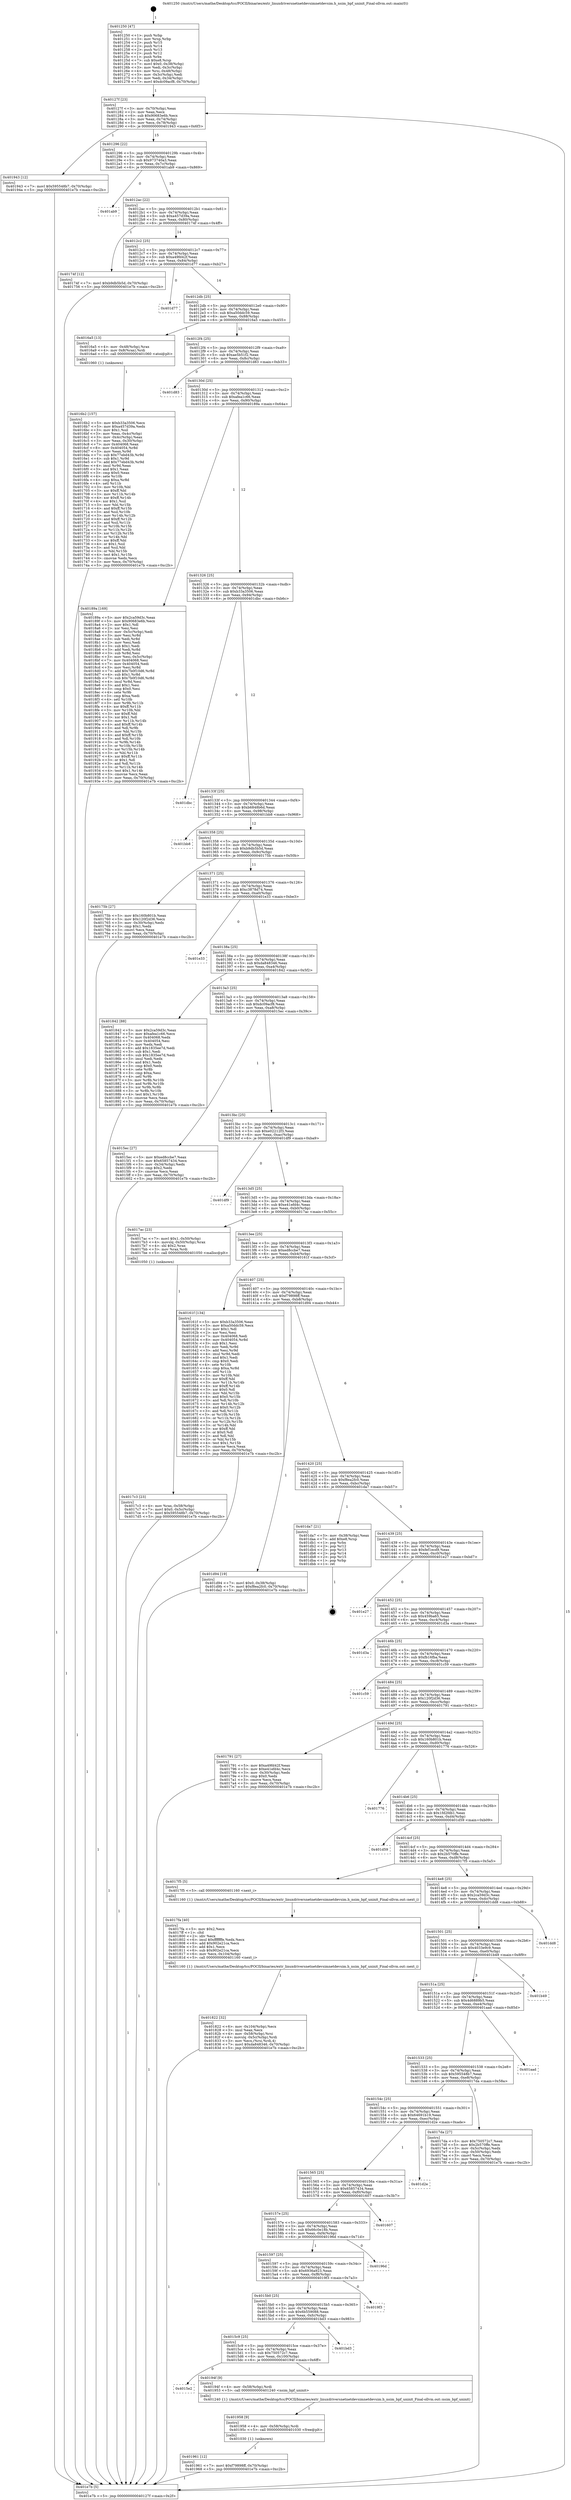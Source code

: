 digraph "0x401250" {
  label = "0x401250 (/mnt/c/Users/mathe/Desktop/tcc/POCII/binaries/extr_linuxdriversnetnetdevsimnetdevsim.h_nsim_bpf_uninit_Final-ollvm.out::main(0))"
  labelloc = "t"
  node[shape=record]

  Entry [label="",width=0.3,height=0.3,shape=circle,fillcolor=black,style=filled]
  "0x40127f" [label="{
     0x40127f [23]\l
     | [instrs]\l
     &nbsp;&nbsp;0x40127f \<+3\>: mov -0x70(%rbp),%eax\l
     &nbsp;&nbsp;0x401282 \<+2\>: mov %eax,%ecx\l
     &nbsp;&nbsp;0x401284 \<+6\>: sub $0x90683e6b,%ecx\l
     &nbsp;&nbsp;0x40128a \<+3\>: mov %eax,-0x74(%rbp)\l
     &nbsp;&nbsp;0x40128d \<+3\>: mov %ecx,-0x78(%rbp)\l
     &nbsp;&nbsp;0x401290 \<+6\>: je 0000000000401943 \<main+0x6f3\>\l
  }"]
  "0x401943" [label="{
     0x401943 [12]\l
     | [instrs]\l
     &nbsp;&nbsp;0x401943 \<+7\>: movl $0x595548b7,-0x70(%rbp)\l
     &nbsp;&nbsp;0x40194a \<+5\>: jmp 0000000000401e7b \<main+0xc2b\>\l
  }"]
  "0x401296" [label="{
     0x401296 [22]\l
     | [instrs]\l
     &nbsp;&nbsp;0x401296 \<+5\>: jmp 000000000040129b \<main+0x4b\>\l
     &nbsp;&nbsp;0x40129b \<+3\>: mov -0x74(%rbp),%eax\l
     &nbsp;&nbsp;0x40129e \<+5\>: sub $0x973740a3,%eax\l
     &nbsp;&nbsp;0x4012a3 \<+3\>: mov %eax,-0x7c(%rbp)\l
     &nbsp;&nbsp;0x4012a6 \<+6\>: je 0000000000401ab9 \<main+0x869\>\l
  }"]
  Exit [label="",width=0.3,height=0.3,shape=circle,fillcolor=black,style=filled,peripheries=2]
  "0x401ab9" [label="{
     0x401ab9\l
  }", style=dashed]
  "0x4012ac" [label="{
     0x4012ac [22]\l
     | [instrs]\l
     &nbsp;&nbsp;0x4012ac \<+5\>: jmp 00000000004012b1 \<main+0x61\>\l
     &nbsp;&nbsp;0x4012b1 \<+3\>: mov -0x74(%rbp),%eax\l
     &nbsp;&nbsp;0x4012b4 \<+5\>: sub $0xa457d39a,%eax\l
     &nbsp;&nbsp;0x4012b9 \<+3\>: mov %eax,-0x80(%rbp)\l
     &nbsp;&nbsp;0x4012bc \<+6\>: je 000000000040174f \<main+0x4ff\>\l
  }"]
  "0x401961" [label="{
     0x401961 [12]\l
     | [instrs]\l
     &nbsp;&nbsp;0x401961 \<+7\>: movl $0xf79898ff,-0x70(%rbp)\l
     &nbsp;&nbsp;0x401968 \<+5\>: jmp 0000000000401e7b \<main+0xc2b\>\l
  }"]
  "0x40174f" [label="{
     0x40174f [12]\l
     | [instrs]\l
     &nbsp;&nbsp;0x40174f \<+7\>: movl $0xb9db5b5d,-0x70(%rbp)\l
     &nbsp;&nbsp;0x401756 \<+5\>: jmp 0000000000401e7b \<main+0xc2b\>\l
  }"]
  "0x4012c2" [label="{
     0x4012c2 [25]\l
     | [instrs]\l
     &nbsp;&nbsp;0x4012c2 \<+5\>: jmp 00000000004012c7 \<main+0x77\>\l
     &nbsp;&nbsp;0x4012c7 \<+3\>: mov -0x74(%rbp),%eax\l
     &nbsp;&nbsp;0x4012ca \<+5\>: sub $0xa49fd42f,%eax\l
     &nbsp;&nbsp;0x4012cf \<+6\>: mov %eax,-0x84(%rbp)\l
     &nbsp;&nbsp;0x4012d5 \<+6\>: je 0000000000401d77 \<main+0xb27\>\l
  }"]
  "0x401958" [label="{
     0x401958 [9]\l
     | [instrs]\l
     &nbsp;&nbsp;0x401958 \<+4\>: mov -0x58(%rbp),%rdi\l
     &nbsp;&nbsp;0x40195c \<+5\>: call 0000000000401030 \<free@plt\>\l
     | [calls]\l
     &nbsp;&nbsp;0x401030 \{1\} (unknown)\l
  }"]
  "0x401d77" [label="{
     0x401d77\l
  }", style=dashed]
  "0x4012db" [label="{
     0x4012db [25]\l
     | [instrs]\l
     &nbsp;&nbsp;0x4012db \<+5\>: jmp 00000000004012e0 \<main+0x90\>\l
     &nbsp;&nbsp;0x4012e0 \<+3\>: mov -0x74(%rbp),%eax\l
     &nbsp;&nbsp;0x4012e3 \<+5\>: sub $0xa50ddc59,%eax\l
     &nbsp;&nbsp;0x4012e8 \<+6\>: mov %eax,-0x88(%rbp)\l
     &nbsp;&nbsp;0x4012ee \<+6\>: je 00000000004016a5 \<main+0x455\>\l
  }"]
  "0x4015e2" [label="{
     0x4015e2\l
  }", style=dashed]
  "0x4016a5" [label="{
     0x4016a5 [13]\l
     | [instrs]\l
     &nbsp;&nbsp;0x4016a5 \<+4\>: mov -0x48(%rbp),%rax\l
     &nbsp;&nbsp;0x4016a9 \<+4\>: mov 0x8(%rax),%rdi\l
     &nbsp;&nbsp;0x4016ad \<+5\>: call 0000000000401060 \<atoi@plt\>\l
     | [calls]\l
     &nbsp;&nbsp;0x401060 \{1\} (unknown)\l
  }"]
  "0x4012f4" [label="{
     0x4012f4 [25]\l
     | [instrs]\l
     &nbsp;&nbsp;0x4012f4 \<+5\>: jmp 00000000004012f9 \<main+0xa9\>\l
     &nbsp;&nbsp;0x4012f9 \<+3\>: mov -0x74(%rbp),%eax\l
     &nbsp;&nbsp;0x4012fc \<+5\>: sub $0xae5b51f2,%eax\l
     &nbsp;&nbsp;0x401301 \<+6\>: mov %eax,-0x8c(%rbp)\l
     &nbsp;&nbsp;0x401307 \<+6\>: je 0000000000401d83 \<main+0xb33\>\l
  }"]
  "0x40194f" [label="{
     0x40194f [9]\l
     | [instrs]\l
     &nbsp;&nbsp;0x40194f \<+4\>: mov -0x58(%rbp),%rdi\l
     &nbsp;&nbsp;0x401953 \<+5\>: call 0000000000401240 \<nsim_bpf_uninit\>\l
     | [calls]\l
     &nbsp;&nbsp;0x401240 \{1\} (/mnt/c/Users/mathe/Desktop/tcc/POCII/binaries/extr_linuxdriversnetnetdevsimnetdevsim.h_nsim_bpf_uninit_Final-ollvm.out::nsim_bpf_uninit)\l
  }"]
  "0x401d83" [label="{
     0x401d83\l
  }", style=dashed]
  "0x40130d" [label="{
     0x40130d [25]\l
     | [instrs]\l
     &nbsp;&nbsp;0x40130d \<+5\>: jmp 0000000000401312 \<main+0xc2\>\l
     &nbsp;&nbsp;0x401312 \<+3\>: mov -0x74(%rbp),%eax\l
     &nbsp;&nbsp;0x401315 \<+5\>: sub $0xafea1c66,%eax\l
     &nbsp;&nbsp;0x40131a \<+6\>: mov %eax,-0x90(%rbp)\l
     &nbsp;&nbsp;0x401320 \<+6\>: je 000000000040189a \<main+0x64a\>\l
  }"]
  "0x4015c9" [label="{
     0x4015c9 [25]\l
     | [instrs]\l
     &nbsp;&nbsp;0x4015c9 \<+5\>: jmp 00000000004015ce \<main+0x37e\>\l
     &nbsp;&nbsp;0x4015ce \<+3\>: mov -0x74(%rbp),%eax\l
     &nbsp;&nbsp;0x4015d1 \<+5\>: sub $0x750572c7,%eax\l
     &nbsp;&nbsp;0x4015d6 \<+6\>: mov %eax,-0x100(%rbp)\l
     &nbsp;&nbsp;0x4015dc \<+6\>: je 000000000040194f \<main+0x6ff\>\l
  }"]
  "0x40189a" [label="{
     0x40189a [169]\l
     | [instrs]\l
     &nbsp;&nbsp;0x40189a \<+5\>: mov $0x2ca59d3c,%eax\l
     &nbsp;&nbsp;0x40189f \<+5\>: mov $0x90683e6b,%ecx\l
     &nbsp;&nbsp;0x4018a4 \<+2\>: mov $0x1,%dl\l
     &nbsp;&nbsp;0x4018a6 \<+2\>: xor %esi,%esi\l
     &nbsp;&nbsp;0x4018a8 \<+3\>: mov -0x5c(%rbp),%edi\l
     &nbsp;&nbsp;0x4018ab \<+3\>: mov %esi,%r8d\l
     &nbsp;&nbsp;0x4018ae \<+3\>: sub %edi,%r8d\l
     &nbsp;&nbsp;0x4018b1 \<+2\>: mov %esi,%edi\l
     &nbsp;&nbsp;0x4018b3 \<+3\>: sub $0x1,%edi\l
     &nbsp;&nbsp;0x4018b6 \<+3\>: add %edi,%r8d\l
     &nbsp;&nbsp;0x4018b9 \<+3\>: sub %r8d,%esi\l
     &nbsp;&nbsp;0x4018bc \<+3\>: mov %esi,-0x5c(%rbp)\l
     &nbsp;&nbsp;0x4018bf \<+7\>: mov 0x404068,%esi\l
     &nbsp;&nbsp;0x4018c6 \<+7\>: mov 0x404054,%edi\l
     &nbsp;&nbsp;0x4018cd \<+3\>: mov %esi,%r8d\l
     &nbsp;&nbsp;0x4018d0 \<+7\>: add $0x7b0f10d6,%r8d\l
     &nbsp;&nbsp;0x4018d7 \<+4\>: sub $0x1,%r8d\l
     &nbsp;&nbsp;0x4018db \<+7\>: sub $0x7b0f10d6,%r8d\l
     &nbsp;&nbsp;0x4018e2 \<+4\>: imul %r8d,%esi\l
     &nbsp;&nbsp;0x4018e6 \<+3\>: and $0x1,%esi\l
     &nbsp;&nbsp;0x4018e9 \<+3\>: cmp $0x0,%esi\l
     &nbsp;&nbsp;0x4018ec \<+4\>: sete %r9b\l
     &nbsp;&nbsp;0x4018f0 \<+3\>: cmp $0xa,%edi\l
     &nbsp;&nbsp;0x4018f3 \<+4\>: setl %r10b\l
     &nbsp;&nbsp;0x4018f7 \<+3\>: mov %r9b,%r11b\l
     &nbsp;&nbsp;0x4018fa \<+4\>: xor $0xff,%r11b\l
     &nbsp;&nbsp;0x4018fe \<+3\>: mov %r10b,%bl\l
     &nbsp;&nbsp;0x401901 \<+3\>: xor $0xff,%bl\l
     &nbsp;&nbsp;0x401904 \<+3\>: xor $0x1,%dl\l
     &nbsp;&nbsp;0x401907 \<+3\>: mov %r11b,%r14b\l
     &nbsp;&nbsp;0x40190a \<+4\>: and $0xff,%r14b\l
     &nbsp;&nbsp;0x40190e \<+3\>: and %dl,%r9b\l
     &nbsp;&nbsp;0x401911 \<+3\>: mov %bl,%r15b\l
     &nbsp;&nbsp;0x401914 \<+4\>: and $0xff,%r15b\l
     &nbsp;&nbsp;0x401918 \<+3\>: and %dl,%r10b\l
     &nbsp;&nbsp;0x40191b \<+3\>: or %r9b,%r14b\l
     &nbsp;&nbsp;0x40191e \<+3\>: or %r10b,%r15b\l
     &nbsp;&nbsp;0x401921 \<+3\>: xor %r15b,%r14b\l
     &nbsp;&nbsp;0x401924 \<+3\>: or %bl,%r11b\l
     &nbsp;&nbsp;0x401927 \<+4\>: xor $0xff,%r11b\l
     &nbsp;&nbsp;0x40192b \<+3\>: or $0x1,%dl\l
     &nbsp;&nbsp;0x40192e \<+3\>: and %dl,%r11b\l
     &nbsp;&nbsp;0x401931 \<+3\>: or %r11b,%r14b\l
     &nbsp;&nbsp;0x401934 \<+4\>: test $0x1,%r14b\l
     &nbsp;&nbsp;0x401938 \<+3\>: cmovne %ecx,%eax\l
     &nbsp;&nbsp;0x40193b \<+3\>: mov %eax,-0x70(%rbp)\l
     &nbsp;&nbsp;0x40193e \<+5\>: jmp 0000000000401e7b \<main+0xc2b\>\l
  }"]
  "0x401326" [label="{
     0x401326 [25]\l
     | [instrs]\l
     &nbsp;&nbsp;0x401326 \<+5\>: jmp 000000000040132b \<main+0xdb\>\l
     &nbsp;&nbsp;0x40132b \<+3\>: mov -0x74(%rbp),%eax\l
     &nbsp;&nbsp;0x40132e \<+5\>: sub $0xb33a3506,%eax\l
     &nbsp;&nbsp;0x401333 \<+6\>: mov %eax,-0x94(%rbp)\l
     &nbsp;&nbsp;0x401339 \<+6\>: je 0000000000401dbc \<main+0xb6c\>\l
  }"]
  "0x401bd3" [label="{
     0x401bd3\l
  }", style=dashed]
  "0x401dbc" [label="{
     0x401dbc\l
  }", style=dashed]
  "0x40133f" [label="{
     0x40133f [25]\l
     | [instrs]\l
     &nbsp;&nbsp;0x40133f \<+5\>: jmp 0000000000401344 \<main+0xf4\>\l
     &nbsp;&nbsp;0x401344 \<+3\>: mov -0x74(%rbp),%eax\l
     &nbsp;&nbsp;0x401347 \<+5\>: sub $0xb6848b6d,%eax\l
     &nbsp;&nbsp;0x40134c \<+6\>: mov %eax,-0x98(%rbp)\l
     &nbsp;&nbsp;0x401352 \<+6\>: je 0000000000401bb8 \<main+0x968\>\l
  }"]
  "0x4015b0" [label="{
     0x4015b0 [25]\l
     | [instrs]\l
     &nbsp;&nbsp;0x4015b0 \<+5\>: jmp 00000000004015b5 \<main+0x365\>\l
     &nbsp;&nbsp;0x4015b5 \<+3\>: mov -0x74(%rbp),%eax\l
     &nbsp;&nbsp;0x4015b8 \<+5\>: sub $0x6b559088,%eax\l
     &nbsp;&nbsp;0x4015bd \<+6\>: mov %eax,-0xfc(%rbp)\l
     &nbsp;&nbsp;0x4015c3 \<+6\>: je 0000000000401bd3 \<main+0x983\>\l
  }"]
  "0x401bb8" [label="{
     0x401bb8\l
  }", style=dashed]
  "0x401358" [label="{
     0x401358 [25]\l
     | [instrs]\l
     &nbsp;&nbsp;0x401358 \<+5\>: jmp 000000000040135d \<main+0x10d\>\l
     &nbsp;&nbsp;0x40135d \<+3\>: mov -0x74(%rbp),%eax\l
     &nbsp;&nbsp;0x401360 \<+5\>: sub $0xb9db5b5d,%eax\l
     &nbsp;&nbsp;0x401365 \<+6\>: mov %eax,-0x9c(%rbp)\l
     &nbsp;&nbsp;0x40136b \<+6\>: je 000000000040175b \<main+0x50b\>\l
  }"]
  "0x4019f3" [label="{
     0x4019f3\l
  }", style=dashed]
  "0x40175b" [label="{
     0x40175b [27]\l
     | [instrs]\l
     &nbsp;&nbsp;0x40175b \<+5\>: mov $0x160b801b,%eax\l
     &nbsp;&nbsp;0x401760 \<+5\>: mov $0x120f2d36,%ecx\l
     &nbsp;&nbsp;0x401765 \<+3\>: mov -0x30(%rbp),%edx\l
     &nbsp;&nbsp;0x401768 \<+3\>: cmp $0x1,%edx\l
     &nbsp;&nbsp;0x40176b \<+3\>: cmovl %ecx,%eax\l
     &nbsp;&nbsp;0x40176e \<+3\>: mov %eax,-0x70(%rbp)\l
     &nbsp;&nbsp;0x401771 \<+5\>: jmp 0000000000401e7b \<main+0xc2b\>\l
  }"]
  "0x401371" [label="{
     0x401371 [25]\l
     | [instrs]\l
     &nbsp;&nbsp;0x401371 \<+5\>: jmp 0000000000401376 \<main+0x126\>\l
     &nbsp;&nbsp;0x401376 \<+3\>: mov -0x74(%rbp),%eax\l
     &nbsp;&nbsp;0x401379 \<+5\>: sub $0xc3878d74,%eax\l
     &nbsp;&nbsp;0x40137e \<+6\>: mov %eax,-0xa0(%rbp)\l
     &nbsp;&nbsp;0x401384 \<+6\>: je 0000000000401e33 \<main+0xbe3\>\l
  }"]
  "0x401597" [label="{
     0x401597 [25]\l
     | [instrs]\l
     &nbsp;&nbsp;0x401597 \<+5\>: jmp 000000000040159c \<main+0x34c\>\l
     &nbsp;&nbsp;0x40159c \<+3\>: mov -0x74(%rbp),%eax\l
     &nbsp;&nbsp;0x40159f \<+5\>: sub $0x6936a923,%eax\l
     &nbsp;&nbsp;0x4015a4 \<+6\>: mov %eax,-0xf8(%rbp)\l
     &nbsp;&nbsp;0x4015aa \<+6\>: je 00000000004019f3 \<main+0x7a3\>\l
  }"]
  "0x401e33" [label="{
     0x401e33\l
  }", style=dashed]
  "0x40138a" [label="{
     0x40138a [25]\l
     | [instrs]\l
     &nbsp;&nbsp;0x40138a \<+5\>: jmp 000000000040138f \<main+0x13f\>\l
     &nbsp;&nbsp;0x40138f \<+3\>: mov -0x74(%rbp),%eax\l
     &nbsp;&nbsp;0x401392 \<+5\>: sub $0xda848346,%eax\l
     &nbsp;&nbsp;0x401397 \<+6\>: mov %eax,-0xa4(%rbp)\l
     &nbsp;&nbsp;0x40139d \<+6\>: je 0000000000401842 \<main+0x5f2\>\l
  }"]
  "0x40196d" [label="{
     0x40196d\l
  }", style=dashed]
  "0x401842" [label="{
     0x401842 [88]\l
     | [instrs]\l
     &nbsp;&nbsp;0x401842 \<+5\>: mov $0x2ca59d3c,%eax\l
     &nbsp;&nbsp;0x401847 \<+5\>: mov $0xafea1c66,%ecx\l
     &nbsp;&nbsp;0x40184c \<+7\>: mov 0x404068,%edx\l
     &nbsp;&nbsp;0x401853 \<+7\>: mov 0x404054,%esi\l
     &nbsp;&nbsp;0x40185a \<+2\>: mov %edx,%edi\l
     &nbsp;&nbsp;0x40185c \<+6\>: add $0x1835ee7d,%edi\l
     &nbsp;&nbsp;0x401862 \<+3\>: sub $0x1,%edi\l
     &nbsp;&nbsp;0x401865 \<+6\>: sub $0x1835ee7d,%edi\l
     &nbsp;&nbsp;0x40186b \<+3\>: imul %edi,%edx\l
     &nbsp;&nbsp;0x40186e \<+3\>: and $0x1,%edx\l
     &nbsp;&nbsp;0x401871 \<+3\>: cmp $0x0,%edx\l
     &nbsp;&nbsp;0x401874 \<+4\>: sete %r8b\l
     &nbsp;&nbsp;0x401878 \<+3\>: cmp $0xa,%esi\l
     &nbsp;&nbsp;0x40187b \<+4\>: setl %r9b\l
     &nbsp;&nbsp;0x40187f \<+3\>: mov %r8b,%r10b\l
     &nbsp;&nbsp;0x401882 \<+3\>: and %r9b,%r10b\l
     &nbsp;&nbsp;0x401885 \<+3\>: xor %r9b,%r8b\l
     &nbsp;&nbsp;0x401888 \<+3\>: or %r8b,%r10b\l
     &nbsp;&nbsp;0x40188b \<+4\>: test $0x1,%r10b\l
     &nbsp;&nbsp;0x40188f \<+3\>: cmovne %ecx,%eax\l
     &nbsp;&nbsp;0x401892 \<+3\>: mov %eax,-0x70(%rbp)\l
     &nbsp;&nbsp;0x401895 \<+5\>: jmp 0000000000401e7b \<main+0xc2b\>\l
  }"]
  "0x4013a3" [label="{
     0x4013a3 [25]\l
     | [instrs]\l
     &nbsp;&nbsp;0x4013a3 \<+5\>: jmp 00000000004013a8 \<main+0x158\>\l
     &nbsp;&nbsp;0x4013a8 \<+3\>: mov -0x74(%rbp),%eax\l
     &nbsp;&nbsp;0x4013ab \<+5\>: sub $0xdc09acf8,%eax\l
     &nbsp;&nbsp;0x4013b0 \<+6\>: mov %eax,-0xa8(%rbp)\l
     &nbsp;&nbsp;0x4013b6 \<+6\>: je 00000000004015ec \<main+0x39c\>\l
  }"]
  "0x40157e" [label="{
     0x40157e [25]\l
     | [instrs]\l
     &nbsp;&nbsp;0x40157e \<+5\>: jmp 0000000000401583 \<main+0x333\>\l
     &nbsp;&nbsp;0x401583 \<+3\>: mov -0x74(%rbp),%eax\l
     &nbsp;&nbsp;0x401586 \<+5\>: sub $0x66c0e18b,%eax\l
     &nbsp;&nbsp;0x40158b \<+6\>: mov %eax,-0xf4(%rbp)\l
     &nbsp;&nbsp;0x401591 \<+6\>: je 000000000040196d \<main+0x71d\>\l
  }"]
  "0x4015ec" [label="{
     0x4015ec [27]\l
     | [instrs]\l
     &nbsp;&nbsp;0x4015ec \<+5\>: mov $0xed8ccbe7,%eax\l
     &nbsp;&nbsp;0x4015f1 \<+5\>: mov $0x65857434,%ecx\l
     &nbsp;&nbsp;0x4015f6 \<+3\>: mov -0x34(%rbp),%edx\l
     &nbsp;&nbsp;0x4015f9 \<+3\>: cmp $0x2,%edx\l
     &nbsp;&nbsp;0x4015fc \<+3\>: cmovne %ecx,%eax\l
     &nbsp;&nbsp;0x4015ff \<+3\>: mov %eax,-0x70(%rbp)\l
     &nbsp;&nbsp;0x401602 \<+5\>: jmp 0000000000401e7b \<main+0xc2b\>\l
  }"]
  "0x4013bc" [label="{
     0x4013bc [25]\l
     | [instrs]\l
     &nbsp;&nbsp;0x4013bc \<+5\>: jmp 00000000004013c1 \<main+0x171\>\l
     &nbsp;&nbsp;0x4013c1 \<+3\>: mov -0x74(%rbp),%eax\l
     &nbsp;&nbsp;0x4013c4 \<+5\>: sub $0xe02212f3,%eax\l
     &nbsp;&nbsp;0x4013c9 \<+6\>: mov %eax,-0xac(%rbp)\l
     &nbsp;&nbsp;0x4013cf \<+6\>: je 0000000000401df9 \<main+0xba9\>\l
  }"]
  "0x401e7b" [label="{
     0x401e7b [5]\l
     | [instrs]\l
     &nbsp;&nbsp;0x401e7b \<+5\>: jmp 000000000040127f \<main+0x2f\>\l
  }"]
  "0x401250" [label="{
     0x401250 [47]\l
     | [instrs]\l
     &nbsp;&nbsp;0x401250 \<+1\>: push %rbp\l
     &nbsp;&nbsp;0x401251 \<+3\>: mov %rsp,%rbp\l
     &nbsp;&nbsp;0x401254 \<+2\>: push %r15\l
     &nbsp;&nbsp;0x401256 \<+2\>: push %r14\l
     &nbsp;&nbsp;0x401258 \<+2\>: push %r13\l
     &nbsp;&nbsp;0x40125a \<+2\>: push %r12\l
     &nbsp;&nbsp;0x40125c \<+1\>: push %rbx\l
     &nbsp;&nbsp;0x40125d \<+7\>: sub $0xe8,%rsp\l
     &nbsp;&nbsp;0x401264 \<+7\>: movl $0x0,-0x38(%rbp)\l
     &nbsp;&nbsp;0x40126b \<+3\>: mov %edi,-0x3c(%rbp)\l
     &nbsp;&nbsp;0x40126e \<+4\>: mov %rsi,-0x48(%rbp)\l
     &nbsp;&nbsp;0x401272 \<+3\>: mov -0x3c(%rbp),%edi\l
     &nbsp;&nbsp;0x401275 \<+3\>: mov %edi,-0x34(%rbp)\l
     &nbsp;&nbsp;0x401278 \<+7\>: movl $0xdc09acf8,-0x70(%rbp)\l
  }"]
  "0x401607" [label="{
     0x401607\l
  }", style=dashed]
  "0x401df9" [label="{
     0x401df9\l
  }", style=dashed]
  "0x4013d5" [label="{
     0x4013d5 [25]\l
     | [instrs]\l
     &nbsp;&nbsp;0x4013d5 \<+5\>: jmp 00000000004013da \<main+0x18a\>\l
     &nbsp;&nbsp;0x4013da \<+3\>: mov -0x74(%rbp),%eax\l
     &nbsp;&nbsp;0x4013dd \<+5\>: sub $0xe41efd4c,%eax\l
     &nbsp;&nbsp;0x4013e2 \<+6\>: mov %eax,-0xb0(%rbp)\l
     &nbsp;&nbsp;0x4013e8 \<+6\>: je 00000000004017ac \<main+0x55c\>\l
  }"]
  "0x401565" [label="{
     0x401565 [25]\l
     | [instrs]\l
     &nbsp;&nbsp;0x401565 \<+5\>: jmp 000000000040156a \<main+0x31a\>\l
     &nbsp;&nbsp;0x40156a \<+3\>: mov -0x74(%rbp),%eax\l
     &nbsp;&nbsp;0x40156d \<+5\>: sub $0x65857434,%eax\l
     &nbsp;&nbsp;0x401572 \<+6\>: mov %eax,-0xf0(%rbp)\l
     &nbsp;&nbsp;0x401578 \<+6\>: je 0000000000401607 \<main+0x3b7\>\l
  }"]
  "0x4017ac" [label="{
     0x4017ac [23]\l
     | [instrs]\l
     &nbsp;&nbsp;0x4017ac \<+7\>: movl $0x1,-0x50(%rbp)\l
     &nbsp;&nbsp;0x4017b3 \<+4\>: movslq -0x50(%rbp),%rax\l
     &nbsp;&nbsp;0x4017b7 \<+4\>: shl $0x2,%rax\l
     &nbsp;&nbsp;0x4017bb \<+3\>: mov %rax,%rdi\l
     &nbsp;&nbsp;0x4017be \<+5\>: call 0000000000401050 \<malloc@plt\>\l
     | [calls]\l
     &nbsp;&nbsp;0x401050 \{1\} (unknown)\l
  }"]
  "0x4013ee" [label="{
     0x4013ee [25]\l
     | [instrs]\l
     &nbsp;&nbsp;0x4013ee \<+5\>: jmp 00000000004013f3 \<main+0x1a3\>\l
     &nbsp;&nbsp;0x4013f3 \<+3\>: mov -0x74(%rbp),%eax\l
     &nbsp;&nbsp;0x4013f6 \<+5\>: sub $0xed8ccbe7,%eax\l
     &nbsp;&nbsp;0x4013fb \<+6\>: mov %eax,-0xb4(%rbp)\l
     &nbsp;&nbsp;0x401401 \<+6\>: je 000000000040161f \<main+0x3cf\>\l
  }"]
  "0x401d2e" [label="{
     0x401d2e\l
  }", style=dashed]
  "0x40161f" [label="{
     0x40161f [134]\l
     | [instrs]\l
     &nbsp;&nbsp;0x40161f \<+5\>: mov $0xb33a3506,%eax\l
     &nbsp;&nbsp;0x401624 \<+5\>: mov $0xa50ddc59,%ecx\l
     &nbsp;&nbsp;0x401629 \<+2\>: mov $0x1,%dl\l
     &nbsp;&nbsp;0x40162b \<+2\>: xor %esi,%esi\l
     &nbsp;&nbsp;0x40162d \<+7\>: mov 0x404068,%edi\l
     &nbsp;&nbsp;0x401634 \<+8\>: mov 0x404054,%r8d\l
     &nbsp;&nbsp;0x40163c \<+3\>: sub $0x1,%esi\l
     &nbsp;&nbsp;0x40163f \<+3\>: mov %edi,%r9d\l
     &nbsp;&nbsp;0x401642 \<+3\>: add %esi,%r9d\l
     &nbsp;&nbsp;0x401645 \<+4\>: imul %r9d,%edi\l
     &nbsp;&nbsp;0x401649 \<+3\>: and $0x1,%edi\l
     &nbsp;&nbsp;0x40164c \<+3\>: cmp $0x0,%edi\l
     &nbsp;&nbsp;0x40164f \<+4\>: sete %r10b\l
     &nbsp;&nbsp;0x401653 \<+4\>: cmp $0xa,%r8d\l
     &nbsp;&nbsp;0x401657 \<+4\>: setl %r11b\l
     &nbsp;&nbsp;0x40165b \<+3\>: mov %r10b,%bl\l
     &nbsp;&nbsp;0x40165e \<+3\>: xor $0xff,%bl\l
     &nbsp;&nbsp;0x401661 \<+3\>: mov %r11b,%r14b\l
     &nbsp;&nbsp;0x401664 \<+4\>: xor $0xff,%r14b\l
     &nbsp;&nbsp;0x401668 \<+3\>: xor $0x0,%dl\l
     &nbsp;&nbsp;0x40166b \<+3\>: mov %bl,%r15b\l
     &nbsp;&nbsp;0x40166e \<+4\>: and $0x0,%r15b\l
     &nbsp;&nbsp;0x401672 \<+3\>: and %dl,%r10b\l
     &nbsp;&nbsp;0x401675 \<+3\>: mov %r14b,%r12b\l
     &nbsp;&nbsp;0x401678 \<+4\>: and $0x0,%r12b\l
     &nbsp;&nbsp;0x40167c \<+3\>: and %dl,%r11b\l
     &nbsp;&nbsp;0x40167f \<+3\>: or %r10b,%r15b\l
     &nbsp;&nbsp;0x401682 \<+3\>: or %r11b,%r12b\l
     &nbsp;&nbsp;0x401685 \<+3\>: xor %r12b,%r15b\l
     &nbsp;&nbsp;0x401688 \<+3\>: or %r14b,%bl\l
     &nbsp;&nbsp;0x40168b \<+3\>: xor $0xff,%bl\l
     &nbsp;&nbsp;0x40168e \<+3\>: or $0x0,%dl\l
     &nbsp;&nbsp;0x401691 \<+2\>: and %dl,%bl\l
     &nbsp;&nbsp;0x401693 \<+3\>: or %bl,%r15b\l
     &nbsp;&nbsp;0x401696 \<+4\>: test $0x1,%r15b\l
     &nbsp;&nbsp;0x40169a \<+3\>: cmovne %ecx,%eax\l
     &nbsp;&nbsp;0x40169d \<+3\>: mov %eax,-0x70(%rbp)\l
     &nbsp;&nbsp;0x4016a0 \<+5\>: jmp 0000000000401e7b \<main+0xc2b\>\l
  }"]
  "0x401407" [label="{
     0x401407 [25]\l
     | [instrs]\l
     &nbsp;&nbsp;0x401407 \<+5\>: jmp 000000000040140c \<main+0x1bc\>\l
     &nbsp;&nbsp;0x40140c \<+3\>: mov -0x74(%rbp),%eax\l
     &nbsp;&nbsp;0x40140f \<+5\>: sub $0xf79898ff,%eax\l
     &nbsp;&nbsp;0x401414 \<+6\>: mov %eax,-0xb8(%rbp)\l
     &nbsp;&nbsp;0x40141a \<+6\>: je 0000000000401d94 \<main+0xb44\>\l
  }"]
  "0x4016b2" [label="{
     0x4016b2 [157]\l
     | [instrs]\l
     &nbsp;&nbsp;0x4016b2 \<+5\>: mov $0xb33a3506,%ecx\l
     &nbsp;&nbsp;0x4016b7 \<+5\>: mov $0xa457d39a,%edx\l
     &nbsp;&nbsp;0x4016bc \<+3\>: mov $0x1,%sil\l
     &nbsp;&nbsp;0x4016bf \<+3\>: mov %eax,-0x4c(%rbp)\l
     &nbsp;&nbsp;0x4016c2 \<+3\>: mov -0x4c(%rbp),%eax\l
     &nbsp;&nbsp;0x4016c5 \<+3\>: mov %eax,-0x30(%rbp)\l
     &nbsp;&nbsp;0x4016c8 \<+7\>: mov 0x404068,%eax\l
     &nbsp;&nbsp;0x4016cf \<+8\>: mov 0x404054,%r8d\l
     &nbsp;&nbsp;0x4016d7 \<+3\>: mov %eax,%r9d\l
     &nbsp;&nbsp;0x4016da \<+7\>: sub $0x77ebd43b,%r9d\l
     &nbsp;&nbsp;0x4016e1 \<+4\>: sub $0x1,%r9d\l
     &nbsp;&nbsp;0x4016e5 \<+7\>: add $0x77ebd43b,%r9d\l
     &nbsp;&nbsp;0x4016ec \<+4\>: imul %r9d,%eax\l
     &nbsp;&nbsp;0x4016f0 \<+3\>: and $0x1,%eax\l
     &nbsp;&nbsp;0x4016f3 \<+3\>: cmp $0x0,%eax\l
     &nbsp;&nbsp;0x4016f6 \<+4\>: sete %r10b\l
     &nbsp;&nbsp;0x4016fa \<+4\>: cmp $0xa,%r8d\l
     &nbsp;&nbsp;0x4016fe \<+4\>: setl %r11b\l
     &nbsp;&nbsp;0x401702 \<+3\>: mov %r10b,%bl\l
     &nbsp;&nbsp;0x401705 \<+3\>: xor $0xff,%bl\l
     &nbsp;&nbsp;0x401708 \<+3\>: mov %r11b,%r14b\l
     &nbsp;&nbsp;0x40170b \<+4\>: xor $0xff,%r14b\l
     &nbsp;&nbsp;0x40170f \<+4\>: xor $0x1,%sil\l
     &nbsp;&nbsp;0x401713 \<+3\>: mov %bl,%r15b\l
     &nbsp;&nbsp;0x401716 \<+4\>: and $0xff,%r15b\l
     &nbsp;&nbsp;0x40171a \<+3\>: and %sil,%r10b\l
     &nbsp;&nbsp;0x40171d \<+3\>: mov %r14b,%r12b\l
     &nbsp;&nbsp;0x401720 \<+4\>: and $0xff,%r12b\l
     &nbsp;&nbsp;0x401724 \<+3\>: and %sil,%r11b\l
     &nbsp;&nbsp;0x401727 \<+3\>: or %r10b,%r15b\l
     &nbsp;&nbsp;0x40172a \<+3\>: or %r11b,%r12b\l
     &nbsp;&nbsp;0x40172d \<+3\>: xor %r12b,%r15b\l
     &nbsp;&nbsp;0x401730 \<+3\>: or %r14b,%bl\l
     &nbsp;&nbsp;0x401733 \<+3\>: xor $0xff,%bl\l
     &nbsp;&nbsp;0x401736 \<+4\>: or $0x1,%sil\l
     &nbsp;&nbsp;0x40173a \<+3\>: and %sil,%bl\l
     &nbsp;&nbsp;0x40173d \<+3\>: or %bl,%r15b\l
     &nbsp;&nbsp;0x401740 \<+4\>: test $0x1,%r15b\l
     &nbsp;&nbsp;0x401744 \<+3\>: cmovne %edx,%ecx\l
     &nbsp;&nbsp;0x401747 \<+3\>: mov %ecx,-0x70(%rbp)\l
     &nbsp;&nbsp;0x40174a \<+5\>: jmp 0000000000401e7b \<main+0xc2b\>\l
  }"]
  "0x401822" [label="{
     0x401822 [32]\l
     | [instrs]\l
     &nbsp;&nbsp;0x401822 \<+6\>: mov -0x104(%rbp),%ecx\l
     &nbsp;&nbsp;0x401828 \<+3\>: imul %eax,%ecx\l
     &nbsp;&nbsp;0x40182b \<+4\>: mov -0x58(%rbp),%rsi\l
     &nbsp;&nbsp;0x40182f \<+4\>: movslq -0x5c(%rbp),%rdi\l
     &nbsp;&nbsp;0x401833 \<+3\>: mov %ecx,(%rsi,%rdi,4)\l
     &nbsp;&nbsp;0x401836 \<+7\>: movl $0xda848346,-0x70(%rbp)\l
     &nbsp;&nbsp;0x40183d \<+5\>: jmp 0000000000401e7b \<main+0xc2b\>\l
  }"]
  "0x401d94" [label="{
     0x401d94 [19]\l
     | [instrs]\l
     &nbsp;&nbsp;0x401d94 \<+7\>: movl $0x0,-0x38(%rbp)\l
     &nbsp;&nbsp;0x401d9b \<+7\>: movl $0xf8ea2fc0,-0x70(%rbp)\l
     &nbsp;&nbsp;0x401da2 \<+5\>: jmp 0000000000401e7b \<main+0xc2b\>\l
  }"]
  "0x401420" [label="{
     0x401420 [25]\l
     | [instrs]\l
     &nbsp;&nbsp;0x401420 \<+5\>: jmp 0000000000401425 \<main+0x1d5\>\l
     &nbsp;&nbsp;0x401425 \<+3\>: mov -0x74(%rbp),%eax\l
     &nbsp;&nbsp;0x401428 \<+5\>: sub $0xf8ea2fc0,%eax\l
     &nbsp;&nbsp;0x40142d \<+6\>: mov %eax,-0xbc(%rbp)\l
     &nbsp;&nbsp;0x401433 \<+6\>: je 0000000000401da7 \<main+0xb57\>\l
  }"]
  "0x4017fa" [label="{
     0x4017fa [40]\l
     | [instrs]\l
     &nbsp;&nbsp;0x4017fa \<+5\>: mov $0x2,%ecx\l
     &nbsp;&nbsp;0x4017ff \<+1\>: cltd\l
     &nbsp;&nbsp;0x401800 \<+2\>: idiv %ecx\l
     &nbsp;&nbsp;0x401802 \<+6\>: imul $0xfffffffe,%edx,%ecx\l
     &nbsp;&nbsp;0x401808 \<+6\>: add $0x902e21ca,%ecx\l
     &nbsp;&nbsp;0x40180e \<+3\>: add $0x1,%ecx\l
     &nbsp;&nbsp;0x401811 \<+6\>: sub $0x902e21ca,%ecx\l
     &nbsp;&nbsp;0x401817 \<+6\>: mov %ecx,-0x104(%rbp)\l
     &nbsp;&nbsp;0x40181d \<+5\>: call 0000000000401160 \<next_i\>\l
     | [calls]\l
     &nbsp;&nbsp;0x401160 \{1\} (/mnt/c/Users/mathe/Desktop/tcc/POCII/binaries/extr_linuxdriversnetnetdevsimnetdevsim.h_nsim_bpf_uninit_Final-ollvm.out::next_i)\l
  }"]
  "0x401da7" [label="{
     0x401da7 [21]\l
     | [instrs]\l
     &nbsp;&nbsp;0x401da7 \<+3\>: mov -0x38(%rbp),%eax\l
     &nbsp;&nbsp;0x401daa \<+7\>: add $0xe8,%rsp\l
     &nbsp;&nbsp;0x401db1 \<+1\>: pop %rbx\l
     &nbsp;&nbsp;0x401db2 \<+2\>: pop %r12\l
     &nbsp;&nbsp;0x401db4 \<+2\>: pop %r13\l
     &nbsp;&nbsp;0x401db6 \<+2\>: pop %r14\l
     &nbsp;&nbsp;0x401db8 \<+2\>: pop %r15\l
     &nbsp;&nbsp;0x401dba \<+1\>: pop %rbp\l
     &nbsp;&nbsp;0x401dbb \<+1\>: ret\l
  }"]
  "0x401439" [label="{
     0x401439 [25]\l
     | [instrs]\l
     &nbsp;&nbsp;0x401439 \<+5\>: jmp 000000000040143e \<main+0x1ee\>\l
     &nbsp;&nbsp;0x40143e \<+3\>: mov -0x74(%rbp),%eax\l
     &nbsp;&nbsp;0x401441 \<+5\>: sub $0xfef1ecd9,%eax\l
     &nbsp;&nbsp;0x401446 \<+6\>: mov %eax,-0xc0(%rbp)\l
     &nbsp;&nbsp;0x40144c \<+6\>: je 0000000000401e27 \<main+0xbd7\>\l
  }"]
  "0x40154c" [label="{
     0x40154c [25]\l
     | [instrs]\l
     &nbsp;&nbsp;0x40154c \<+5\>: jmp 0000000000401551 \<main+0x301\>\l
     &nbsp;&nbsp;0x401551 \<+3\>: mov -0x74(%rbp),%eax\l
     &nbsp;&nbsp;0x401554 \<+5\>: sub $0x64691b19,%eax\l
     &nbsp;&nbsp;0x401559 \<+6\>: mov %eax,-0xec(%rbp)\l
     &nbsp;&nbsp;0x40155f \<+6\>: je 0000000000401d2e \<main+0xade\>\l
  }"]
  "0x401e27" [label="{
     0x401e27\l
  }", style=dashed]
  "0x401452" [label="{
     0x401452 [25]\l
     | [instrs]\l
     &nbsp;&nbsp;0x401452 \<+5\>: jmp 0000000000401457 \<main+0x207\>\l
     &nbsp;&nbsp;0x401457 \<+3\>: mov -0x74(%rbp),%eax\l
     &nbsp;&nbsp;0x40145a \<+5\>: sub $0x459ba65,%eax\l
     &nbsp;&nbsp;0x40145f \<+6\>: mov %eax,-0xc4(%rbp)\l
     &nbsp;&nbsp;0x401465 \<+6\>: je 0000000000401d3a \<main+0xaea\>\l
  }"]
  "0x4017da" [label="{
     0x4017da [27]\l
     | [instrs]\l
     &nbsp;&nbsp;0x4017da \<+5\>: mov $0x750572c7,%eax\l
     &nbsp;&nbsp;0x4017df \<+5\>: mov $0x2b570ffe,%ecx\l
     &nbsp;&nbsp;0x4017e4 \<+3\>: mov -0x5c(%rbp),%edx\l
     &nbsp;&nbsp;0x4017e7 \<+3\>: cmp -0x50(%rbp),%edx\l
     &nbsp;&nbsp;0x4017ea \<+3\>: cmovl %ecx,%eax\l
     &nbsp;&nbsp;0x4017ed \<+3\>: mov %eax,-0x70(%rbp)\l
     &nbsp;&nbsp;0x4017f0 \<+5\>: jmp 0000000000401e7b \<main+0xc2b\>\l
  }"]
  "0x401d3a" [label="{
     0x401d3a\l
  }", style=dashed]
  "0x40146b" [label="{
     0x40146b [25]\l
     | [instrs]\l
     &nbsp;&nbsp;0x40146b \<+5\>: jmp 0000000000401470 \<main+0x220\>\l
     &nbsp;&nbsp;0x401470 \<+3\>: mov -0x74(%rbp),%eax\l
     &nbsp;&nbsp;0x401473 \<+5\>: sub $0xfb16fba,%eax\l
     &nbsp;&nbsp;0x401478 \<+6\>: mov %eax,-0xc8(%rbp)\l
     &nbsp;&nbsp;0x40147e \<+6\>: je 0000000000401c59 \<main+0xa09\>\l
  }"]
  "0x401533" [label="{
     0x401533 [25]\l
     | [instrs]\l
     &nbsp;&nbsp;0x401533 \<+5\>: jmp 0000000000401538 \<main+0x2e8\>\l
     &nbsp;&nbsp;0x401538 \<+3\>: mov -0x74(%rbp),%eax\l
     &nbsp;&nbsp;0x40153b \<+5\>: sub $0x595548b7,%eax\l
     &nbsp;&nbsp;0x401540 \<+6\>: mov %eax,-0xe8(%rbp)\l
     &nbsp;&nbsp;0x401546 \<+6\>: je 00000000004017da \<main+0x58a\>\l
  }"]
  "0x401c59" [label="{
     0x401c59\l
  }", style=dashed]
  "0x401484" [label="{
     0x401484 [25]\l
     | [instrs]\l
     &nbsp;&nbsp;0x401484 \<+5\>: jmp 0000000000401489 \<main+0x239\>\l
     &nbsp;&nbsp;0x401489 \<+3\>: mov -0x74(%rbp),%eax\l
     &nbsp;&nbsp;0x40148c \<+5\>: sub $0x120f2d36,%eax\l
     &nbsp;&nbsp;0x401491 \<+6\>: mov %eax,-0xcc(%rbp)\l
     &nbsp;&nbsp;0x401497 \<+6\>: je 0000000000401791 \<main+0x541\>\l
  }"]
  "0x401aad" [label="{
     0x401aad\l
  }", style=dashed]
  "0x401791" [label="{
     0x401791 [27]\l
     | [instrs]\l
     &nbsp;&nbsp;0x401791 \<+5\>: mov $0xa49fd42f,%eax\l
     &nbsp;&nbsp;0x401796 \<+5\>: mov $0xe41efd4c,%ecx\l
     &nbsp;&nbsp;0x40179b \<+3\>: mov -0x30(%rbp),%edx\l
     &nbsp;&nbsp;0x40179e \<+3\>: cmp $0x0,%edx\l
     &nbsp;&nbsp;0x4017a1 \<+3\>: cmove %ecx,%eax\l
     &nbsp;&nbsp;0x4017a4 \<+3\>: mov %eax,-0x70(%rbp)\l
     &nbsp;&nbsp;0x4017a7 \<+5\>: jmp 0000000000401e7b \<main+0xc2b\>\l
  }"]
  "0x40149d" [label="{
     0x40149d [25]\l
     | [instrs]\l
     &nbsp;&nbsp;0x40149d \<+5\>: jmp 00000000004014a2 \<main+0x252\>\l
     &nbsp;&nbsp;0x4014a2 \<+3\>: mov -0x74(%rbp),%eax\l
     &nbsp;&nbsp;0x4014a5 \<+5\>: sub $0x160b801b,%eax\l
     &nbsp;&nbsp;0x4014aa \<+6\>: mov %eax,-0xd0(%rbp)\l
     &nbsp;&nbsp;0x4014b0 \<+6\>: je 0000000000401776 \<main+0x526\>\l
  }"]
  "0x4017c3" [label="{
     0x4017c3 [23]\l
     | [instrs]\l
     &nbsp;&nbsp;0x4017c3 \<+4\>: mov %rax,-0x58(%rbp)\l
     &nbsp;&nbsp;0x4017c7 \<+7\>: movl $0x0,-0x5c(%rbp)\l
     &nbsp;&nbsp;0x4017ce \<+7\>: movl $0x595548b7,-0x70(%rbp)\l
     &nbsp;&nbsp;0x4017d5 \<+5\>: jmp 0000000000401e7b \<main+0xc2b\>\l
  }"]
  "0x40151a" [label="{
     0x40151a [25]\l
     | [instrs]\l
     &nbsp;&nbsp;0x40151a \<+5\>: jmp 000000000040151f \<main+0x2cf\>\l
     &nbsp;&nbsp;0x40151f \<+3\>: mov -0x74(%rbp),%eax\l
     &nbsp;&nbsp;0x401522 \<+5\>: sub $0x4d6889b5,%eax\l
     &nbsp;&nbsp;0x401527 \<+6\>: mov %eax,-0xe4(%rbp)\l
     &nbsp;&nbsp;0x40152d \<+6\>: je 0000000000401aad \<main+0x85d\>\l
  }"]
  "0x401776" [label="{
     0x401776\l
  }", style=dashed]
  "0x4014b6" [label="{
     0x4014b6 [25]\l
     | [instrs]\l
     &nbsp;&nbsp;0x4014b6 \<+5\>: jmp 00000000004014bb \<main+0x26b\>\l
     &nbsp;&nbsp;0x4014bb \<+3\>: mov -0x74(%rbp),%eax\l
     &nbsp;&nbsp;0x4014be \<+5\>: sub $0x1fd2fdb1,%eax\l
     &nbsp;&nbsp;0x4014c3 \<+6\>: mov %eax,-0xd4(%rbp)\l
     &nbsp;&nbsp;0x4014c9 \<+6\>: je 0000000000401d59 \<main+0xb09\>\l
  }"]
  "0x401b49" [label="{
     0x401b49\l
  }", style=dashed]
  "0x401d59" [label="{
     0x401d59\l
  }", style=dashed]
  "0x4014cf" [label="{
     0x4014cf [25]\l
     | [instrs]\l
     &nbsp;&nbsp;0x4014cf \<+5\>: jmp 00000000004014d4 \<main+0x284\>\l
     &nbsp;&nbsp;0x4014d4 \<+3\>: mov -0x74(%rbp),%eax\l
     &nbsp;&nbsp;0x4014d7 \<+5\>: sub $0x2b570ffe,%eax\l
     &nbsp;&nbsp;0x4014dc \<+6\>: mov %eax,-0xd8(%rbp)\l
     &nbsp;&nbsp;0x4014e2 \<+6\>: je 00000000004017f5 \<main+0x5a5\>\l
  }"]
  "0x401501" [label="{
     0x401501 [25]\l
     | [instrs]\l
     &nbsp;&nbsp;0x401501 \<+5\>: jmp 0000000000401506 \<main+0x2b6\>\l
     &nbsp;&nbsp;0x401506 \<+3\>: mov -0x74(%rbp),%eax\l
     &nbsp;&nbsp;0x401509 \<+5\>: sub $0x4033e9c9,%eax\l
     &nbsp;&nbsp;0x40150e \<+6\>: mov %eax,-0xe0(%rbp)\l
     &nbsp;&nbsp;0x401514 \<+6\>: je 0000000000401b49 \<main+0x8f9\>\l
  }"]
  "0x4017f5" [label="{
     0x4017f5 [5]\l
     | [instrs]\l
     &nbsp;&nbsp;0x4017f5 \<+5\>: call 0000000000401160 \<next_i\>\l
     | [calls]\l
     &nbsp;&nbsp;0x401160 \{1\} (/mnt/c/Users/mathe/Desktop/tcc/POCII/binaries/extr_linuxdriversnetnetdevsimnetdevsim.h_nsim_bpf_uninit_Final-ollvm.out::next_i)\l
  }"]
  "0x4014e8" [label="{
     0x4014e8 [25]\l
     | [instrs]\l
     &nbsp;&nbsp;0x4014e8 \<+5\>: jmp 00000000004014ed \<main+0x29d\>\l
     &nbsp;&nbsp;0x4014ed \<+3\>: mov -0x74(%rbp),%eax\l
     &nbsp;&nbsp;0x4014f0 \<+5\>: sub $0x2ca59d3c,%eax\l
     &nbsp;&nbsp;0x4014f5 \<+6\>: mov %eax,-0xdc(%rbp)\l
     &nbsp;&nbsp;0x4014fb \<+6\>: je 0000000000401dd8 \<main+0xb88\>\l
  }"]
  "0x401dd8" [label="{
     0x401dd8\l
  }", style=dashed]
  Entry -> "0x401250" [label=" 1"]
  "0x40127f" -> "0x401943" [label=" 1"]
  "0x40127f" -> "0x401296" [label=" 15"]
  "0x401da7" -> Exit [label=" 1"]
  "0x401296" -> "0x401ab9" [label=" 0"]
  "0x401296" -> "0x4012ac" [label=" 15"]
  "0x401d94" -> "0x401e7b" [label=" 1"]
  "0x4012ac" -> "0x40174f" [label=" 1"]
  "0x4012ac" -> "0x4012c2" [label=" 14"]
  "0x401961" -> "0x401e7b" [label=" 1"]
  "0x4012c2" -> "0x401d77" [label=" 0"]
  "0x4012c2" -> "0x4012db" [label=" 14"]
  "0x401958" -> "0x401961" [label=" 1"]
  "0x4012db" -> "0x4016a5" [label=" 1"]
  "0x4012db" -> "0x4012f4" [label=" 13"]
  "0x40194f" -> "0x401958" [label=" 1"]
  "0x4012f4" -> "0x401d83" [label=" 0"]
  "0x4012f4" -> "0x40130d" [label=" 13"]
  "0x4015c9" -> "0x4015e2" [label=" 0"]
  "0x40130d" -> "0x40189a" [label=" 1"]
  "0x40130d" -> "0x401326" [label=" 12"]
  "0x4015c9" -> "0x40194f" [label=" 1"]
  "0x401326" -> "0x401dbc" [label=" 0"]
  "0x401326" -> "0x40133f" [label=" 12"]
  "0x4015b0" -> "0x4015c9" [label=" 1"]
  "0x40133f" -> "0x401bb8" [label=" 0"]
  "0x40133f" -> "0x401358" [label=" 12"]
  "0x4015b0" -> "0x401bd3" [label=" 0"]
  "0x401358" -> "0x40175b" [label=" 1"]
  "0x401358" -> "0x401371" [label=" 11"]
  "0x401597" -> "0x4015b0" [label=" 1"]
  "0x401371" -> "0x401e33" [label=" 0"]
  "0x401371" -> "0x40138a" [label=" 11"]
  "0x401597" -> "0x4019f3" [label=" 0"]
  "0x40138a" -> "0x401842" [label=" 1"]
  "0x40138a" -> "0x4013a3" [label=" 10"]
  "0x40157e" -> "0x401597" [label=" 1"]
  "0x4013a3" -> "0x4015ec" [label=" 1"]
  "0x4013a3" -> "0x4013bc" [label=" 9"]
  "0x4015ec" -> "0x401e7b" [label=" 1"]
  "0x401250" -> "0x40127f" [label=" 1"]
  "0x401e7b" -> "0x40127f" [label=" 15"]
  "0x40157e" -> "0x40196d" [label=" 0"]
  "0x4013bc" -> "0x401df9" [label=" 0"]
  "0x4013bc" -> "0x4013d5" [label=" 9"]
  "0x401565" -> "0x40157e" [label=" 1"]
  "0x4013d5" -> "0x4017ac" [label=" 1"]
  "0x4013d5" -> "0x4013ee" [label=" 8"]
  "0x401565" -> "0x401607" [label=" 0"]
  "0x4013ee" -> "0x40161f" [label=" 1"]
  "0x4013ee" -> "0x401407" [label=" 7"]
  "0x40161f" -> "0x401e7b" [label=" 1"]
  "0x4016a5" -> "0x4016b2" [label=" 1"]
  "0x4016b2" -> "0x401e7b" [label=" 1"]
  "0x40174f" -> "0x401e7b" [label=" 1"]
  "0x40175b" -> "0x401e7b" [label=" 1"]
  "0x40154c" -> "0x401565" [label=" 1"]
  "0x401407" -> "0x401d94" [label=" 1"]
  "0x401407" -> "0x401420" [label=" 6"]
  "0x40154c" -> "0x401d2e" [label=" 0"]
  "0x401420" -> "0x401da7" [label=" 1"]
  "0x401420" -> "0x401439" [label=" 5"]
  "0x401943" -> "0x401e7b" [label=" 1"]
  "0x401439" -> "0x401e27" [label=" 0"]
  "0x401439" -> "0x401452" [label=" 5"]
  "0x40189a" -> "0x401e7b" [label=" 1"]
  "0x401452" -> "0x401d3a" [label=" 0"]
  "0x401452" -> "0x40146b" [label=" 5"]
  "0x401842" -> "0x401e7b" [label=" 1"]
  "0x40146b" -> "0x401c59" [label=" 0"]
  "0x40146b" -> "0x401484" [label=" 5"]
  "0x4017fa" -> "0x401822" [label=" 1"]
  "0x401484" -> "0x401791" [label=" 1"]
  "0x401484" -> "0x40149d" [label=" 4"]
  "0x401791" -> "0x401e7b" [label=" 1"]
  "0x4017ac" -> "0x4017c3" [label=" 1"]
  "0x4017c3" -> "0x401e7b" [label=" 1"]
  "0x4017f5" -> "0x4017fa" [label=" 1"]
  "0x40149d" -> "0x401776" [label=" 0"]
  "0x40149d" -> "0x4014b6" [label=" 4"]
  "0x401533" -> "0x40154c" [label=" 1"]
  "0x4014b6" -> "0x401d59" [label=" 0"]
  "0x4014b6" -> "0x4014cf" [label=" 4"]
  "0x401533" -> "0x4017da" [label=" 2"]
  "0x4014cf" -> "0x4017f5" [label=" 1"]
  "0x4014cf" -> "0x4014e8" [label=" 3"]
  "0x40151a" -> "0x401533" [label=" 3"]
  "0x4014e8" -> "0x401dd8" [label=" 0"]
  "0x4014e8" -> "0x401501" [label=" 3"]
  "0x401822" -> "0x401e7b" [label=" 1"]
  "0x401501" -> "0x401b49" [label=" 0"]
  "0x401501" -> "0x40151a" [label=" 3"]
  "0x4017da" -> "0x401e7b" [label=" 2"]
  "0x40151a" -> "0x401aad" [label=" 0"]
}
